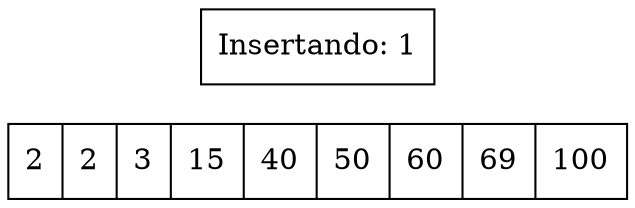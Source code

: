 digraph G{ node [shape = record ];
 rankdir=LR;X[label="{ 2|2|3|15|40|50|60|69|100}" pos = "10,1!" ]puntDer[label="Insertando: 1" pos = "9,2!"] 
}
